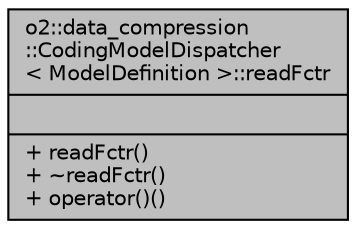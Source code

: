 digraph "o2::data_compression::CodingModelDispatcher&lt; ModelDefinition &gt;::readFctr"
{
 // INTERACTIVE_SVG=YES
  bgcolor="transparent";
  edge [fontname="Helvetica",fontsize="10",labelfontname="Helvetica",labelfontsize="10"];
  node [fontname="Helvetica",fontsize="10",shape=record];
  Node1 [label="{o2::data_compression\l::CodingModelDispatcher\l\< ModelDefinition \>::readFctr\n||+ readFctr()\l+ ~readFctr()\l+ operator()()\l}",height=0.2,width=0.4,color="black", fillcolor="grey75", style="filled" fontcolor="black"];
}
